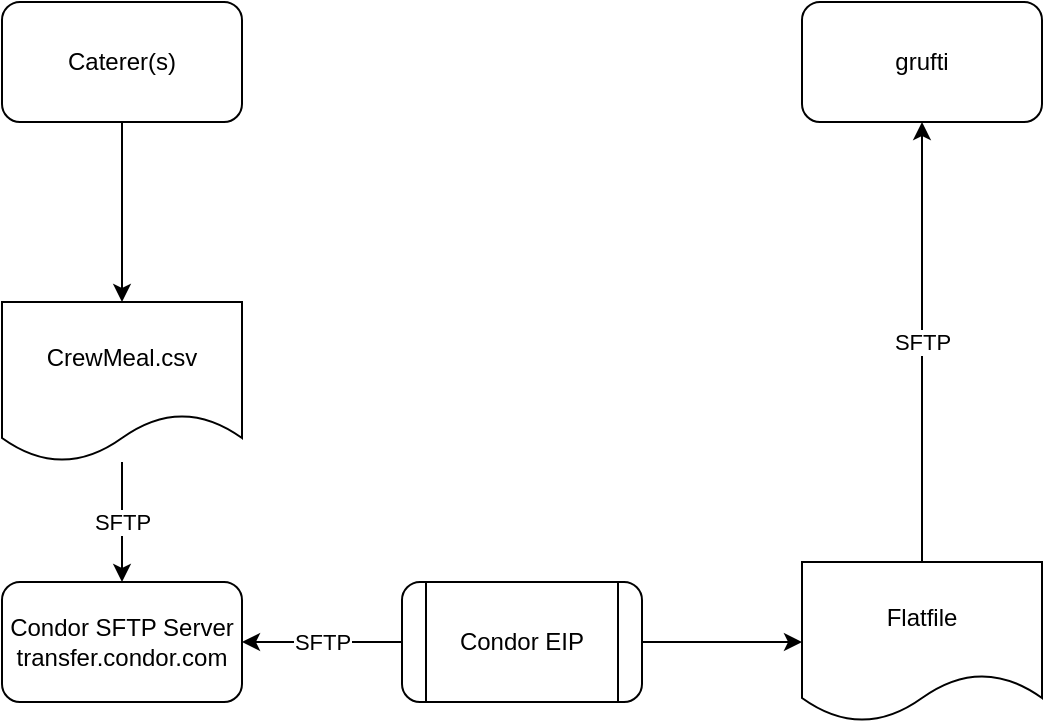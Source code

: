 <mxfile version="14.9.4" type="github"><diagram id="Aa71LW-nGgB_OJxy_HsH" name="Page-1"><mxGraphModel dx="981" dy="628" grid="1" gridSize="10" guides="1" tooltips="1" connect="1" arrows="1" fold="1" page="1" pageScale="1" pageWidth="827" pageHeight="1169" math="0" shadow="0"><root><mxCell id="0"/><mxCell id="1" parent="0"/><mxCell id="DIeNxXerJh-NByD6KwyJ-5" value="SFTP" style="edgeStyle=orthogonalEdgeStyle;rounded=0;orthogonalLoop=1;jettySize=auto;html=1;" edge="1" parent="1" source="DIeNxXerJh-NByD6KwyJ-1" target="DIeNxXerJh-NByD6KwyJ-4"><mxGeometry relative="1" as="geometry"/></mxCell><mxCell id="DIeNxXerJh-NByD6KwyJ-1" value="CrewMeal.csv" style="shape=document;whiteSpace=wrap;html=1;boundedLbl=1;" vertex="1" parent="1"><mxGeometry x="100" y="210" width="120" height="80" as="geometry"/></mxCell><mxCell id="DIeNxXerJh-NByD6KwyJ-3" value="" style="edgeStyle=orthogonalEdgeStyle;rounded=0;orthogonalLoop=1;jettySize=auto;html=1;" edge="1" parent="1" source="DIeNxXerJh-NByD6KwyJ-2" target="DIeNxXerJh-NByD6KwyJ-1"><mxGeometry relative="1" as="geometry"/></mxCell><mxCell id="DIeNxXerJh-NByD6KwyJ-2" value="Caterer(s)" style="rounded=1;whiteSpace=wrap;html=1;" vertex="1" parent="1"><mxGeometry x="100" y="60" width="120" height="60" as="geometry"/></mxCell><mxCell id="DIeNxXerJh-NByD6KwyJ-16" value="SFTP" style="edgeStyle=orthogonalEdgeStyle;rounded=0;orthogonalLoop=1;jettySize=auto;html=1;" edge="1" parent="1" source="DIeNxXerJh-NByD6KwyJ-15" target="DIeNxXerJh-NByD6KwyJ-4"><mxGeometry relative="1" as="geometry"/></mxCell><mxCell id="DIeNxXerJh-NByD6KwyJ-4" value="&lt;div&gt;Condor SFTP Server&lt;/div&gt;&lt;div&gt;transfer.condor.com&lt;br&gt;&lt;/div&gt;" style="rounded=1;whiteSpace=wrap;html=1;" vertex="1" parent="1"><mxGeometry x="100" y="350" width="120" height="60" as="geometry"/></mxCell><mxCell id="DIeNxXerJh-NByD6KwyJ-18" value="" style="edgeStyle=orthogonalEdgeStyle;rounded=0;orthogonalLoop=1;jettySize=auto;html=1;" edge="1" parent="1" source="DIeNxXerJh-NByD6KwyJ-15" target="DIeNxXerJh-NByD6KwyJ-17"><mxGeometry relative="1" as="geometry"/></mxCell><mxCell id="DIeNxXerJh-NByD6KwyJ-15" value="Condor EIP" style="shape=process;whiteSpace=wrap;html=1;backgroundOutline=1;rounded=1;" vertex="1" parent="1"><mxGeometry x="300" y="350" width="120" height="60" as="geometry"/></mxCell><mxCell id="DIeNxXerJh-NByD6KwyJ-20" value="SFTP" style="edgeStyle=orthogonalEdgeStyle;rounded=0;orthogonalLoop=1;jettySize=auto;html=1;" edge="1" parent="1" source="DIeNxXerJh-NByD6KwyJ-17" target="DIeNxXerJh-NByD6KwyJ-19"><mxGeometry relative="1" as="geometry"/></mxCell><mxCell id="DIeNxXerJh-NByD6KwyJ-17" value="Flatfile" style="shape=document;whiteSpace=wrap;html=1;boundedLbl=1;rounded=1;" vertex="1" parent="1"><mxGeometry x="500" y="340" width="120" height="80" as="geometry"/></mxCell><mxCell id="DIeNxXerJh-NByD6KwyJ-19" value="grufti" style="whiteSpace=wrap;html=1;rounded=1;" vertex="1" parent="1"><mxGeometry x="500" y="60" width="120" height="60" as="geometry"/></mxCell></root></mxGraphModel></diagram></mxfile>
